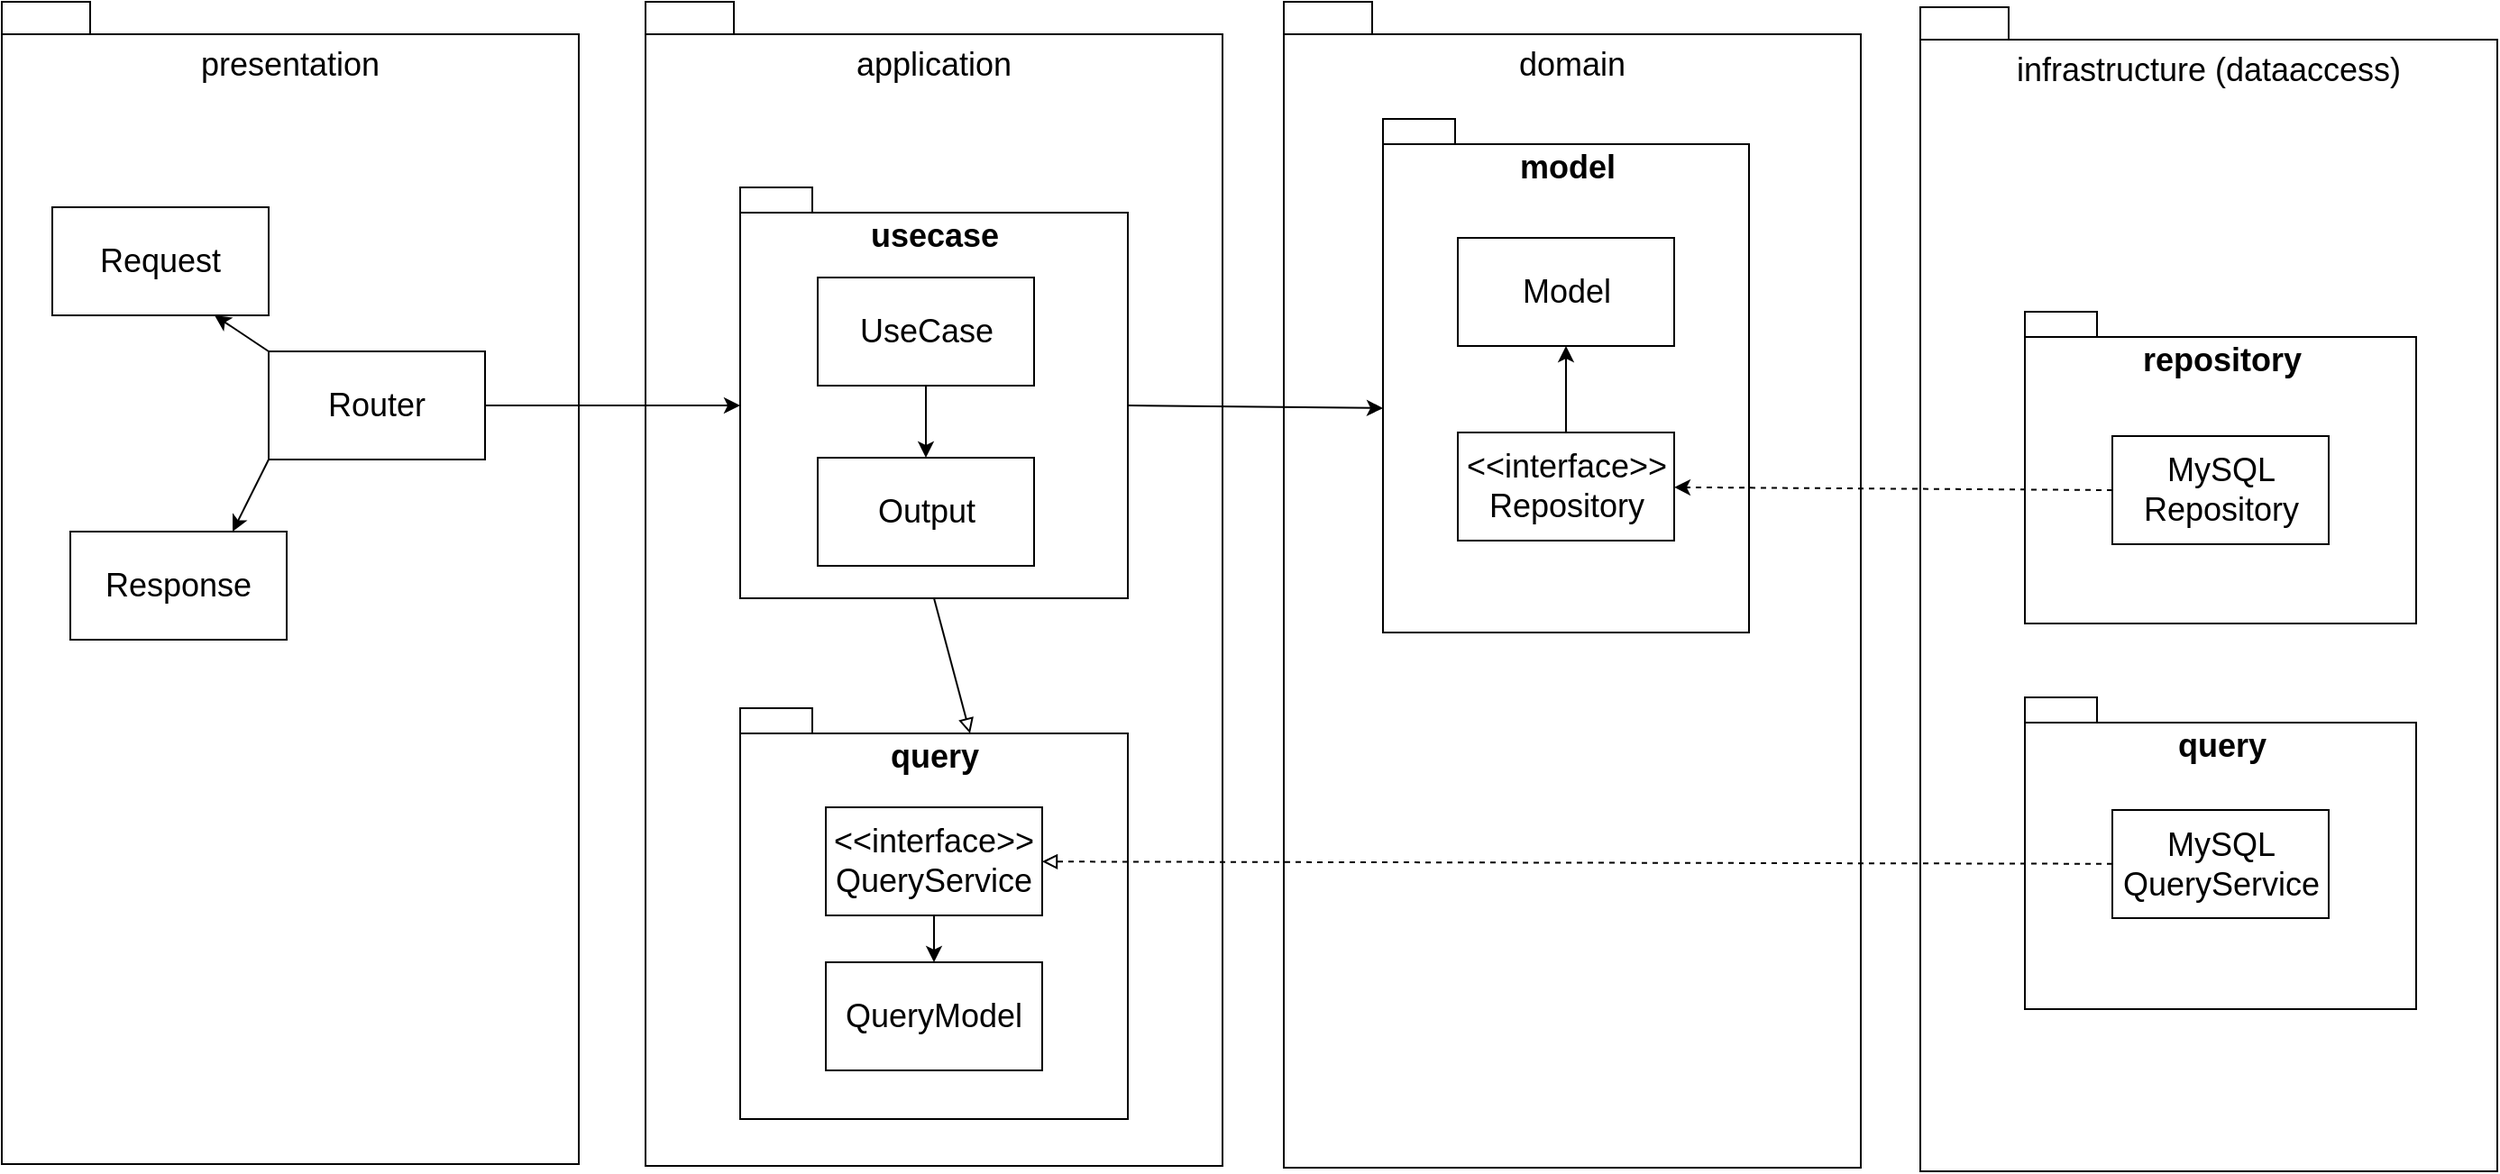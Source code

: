<mxfile>
    <diagram id="BC2V4QTmiuFFL8je2IGP" name="ページ1">
        <mxGraphModel dx="2821" dy="861" grid="0" gridSize="10" guides="1" tooltips="1" connect="1" arrows="1" fold="1" page="0" pageScale="1" pageWidth="827" pageHeight="1169" math="0" shadow="0">
            <root>
                <mxCell id="0"/>
                <mxCell id="1" parent="0"/>
                <mxCell id="11" value="infrastructure (dataaccess)" style="rounded=0;whiteSpace=wrap;html=1;fillColor=none;verticalAlign=top;fontSize=18;" parent="1" vertex="1">
                    <mxGeometry x="1214" y="143" width="320" height="628" as="geometry"/>
                </mxCell>
                <mxCell id="47" value="query" style="shape=folder;fontStyle=1;spacingTop=10;tabWidth=40;tabHeight=14;tabPosition=left;html=1;verticalAlign=top;fillColor=none;fontSize=18;" vertex="1" parent="1">
                    <mxGeometry x="1272" y="508" width="217" height="173" as="geometry"/>
                </mxCell>
                <mxCell id="46" value="repository" style="shape=folder;fontStyle=1;spacingTop=10;tabWidth=40;tabHeight=14;tabPosition=left;html=1;verticalAlign=top;fillColor=none;fontSize=18;" vertex="1" parent="1">
                    <mxGeometry x="1272" y="294" width="217" height="173" as="geometry"/>
                </mxCell>
                <mxCell id="2" value="domain" style="rounded=0;whiteSpace=wrap;html=1;fillColor=none;verticalAlign=top;fontSize=18;" parent="1" vertex="1">
                    <mxGeometry x="861" y="140" width="320" height="629" as="geometry"/>
                </mxCell>
                <mxCell id="45" value="model" style="shape=folder;fontStyle=1;spacingTop=10;tabWidth=40;tabHeight=14;tabPosition=left;html=1;verticalAlign=top;fillColor=none;fontSize=18;" vertex="1" parent="1">
                    <mxGeometry x="916" y="187" width="203" height="285" as="geometry"/>
                </mxCell>
                <mxCell id="7" value="application" style="rounded=0;whiteSpace=wrap;html=1;fillColor=none;verticalAlign=top;fontSize=18;" parent="1" vertex="1">
                    <mxGeometry x="507" y="140" width="320" height="628" as="geometry"/>
                </mxCell>
                <mxCell id="42" value="query" style="shape=folder;fontStyle=1;spacingTop=10;tabWidth=40;tabHeight=14;tabPosition=left;html=1;verticalAlign=top;fillColor=none;fontSize=18;" vertex="1" parent="1">
                    <mxGeometry x="559.5" y="514" width="215" height="228" as="geometry"/>
                </mxCell>
                <mxCell id="40" value="usecase" style="shape=folder;fontStyle=1;spacingTop=10;tabWidth=40;tabHeight=14;tabPosition=left;html=1;verticalAlign=top;fillColor=none;fontSize=18;" vertex="1" parent="1">
                    <mxGeometry x="559.5" y="225" width="215" height="228" as="geometry"/>
                </mxCell>
                <mxCell id="3" value="presentation" style="rounded=0;whiteSpace=wrap;html=1;fillColor=none;verticalAlign=top;fontSize=18;" parent="1" vertex="1">
                    <mxGeometry x="150" y="140" width="320" height="627" as="geometry"/>
                </mxCell>
                <mxCell id="4" value="Request" style="rounded=0;whiteSpace=wrap;html=1;fillColor=none;fontSize=18;" parent="1" vertex="1">
                    <mxGeometry x="178" y="236" width="120" height="60" as="geometry"/>
                </mxCell>
                <mxCell id="5" value="Router" style="rounded=0;whiteSpace=wrap;html=1;fillColor=none;fontSize=18;" parent="1" vertex="1">
                    <mxGeometry x="298" y="316" width="120" height="60" as="geometry"/>
                </mxCell>
                <mxCell id="6" value="Response" style="rounded=0;whiteSpace=wrap;html=1;fillColor=none;fontSize=18;" parent="1" vertex="1">
                    <mxGeometry x="188" y="416" width="120" height="60" as="geometry"/>
                </mxCell>
                <mxCell id="37" style="edgeStyle=none;html=1;exitX=0.5;exitY=1;exitDx=0;exitDy=0;endArrow=block;endFill=0;exitPerimeter=0;entryX=0;entryY=0;entryDx=127.5;entryDy=14;entryPerimeter=0;" edge="1" parent="1" source="40" target="42">
                    <mxGeometry relative="1" as="geometry">
                        <mxPoint x="675" y="460" as="targetPoint"/>
                    </mxGeometry>
                </mxCell>
                <mxCell id="9" value="UseCase" style="rounded=0;whiteSpace=wrap;html=1;fillColor=none;fontSize=18;" parent="1" vertex="1">
                    <mxGeometry x="602.5" y="275" width="120" height="60" as="geometry"/>
                </mxCell>
                <mxCell id="10" value="Output" style="rounded=0;whiteSpace=wrap;html=1;fillColor=none;fontSize=18;" parent="1" vertex="1">
                    <mxGeometry x="602.5" y="375" width="120" height="60" as="geometry"/>
                </mxCell>
                <mxCell id="34" style="edgeStyle=none;html=1;exitX=0;exitY=0.5;exitDx=0;exitDy=0;dashed=1;" parent="1" source="13" target="30" edge="1">
                    <mxGeometry relative="1" as="geometry"/>
                </mxCell>
                <mxCell id="13" value="MySQL&lt;br&gt;Repository" style="rounded=0;whiteSpace=wrap;html=1;fillColor=none;fontSize=18;" parent="1" vertex="1">
                    <mxGeometry x="1320.5" y="363" width="120" height="60" as="geometry"/>
                </mxCell>
                <mxCell id="15" value="" style="endArrow=classic;html=1;entryX=0.75;entryY=1;entryDx=0;entryDy=0;exitX=0;exitY=0;exitDx=0;exitDy=0;fontSize=18;" parent="1" source="5" target="4" edge="1">
                    <mxGeometry width="50" height="50" relative="1" as="geometry">
                        <mxPoint x="380" y="390" as="sourcePoint"/>
                        <mxPoint x="430" y="340" as="targetPoint"/>
                    </mxGeometry>
                </mxCell>
                <mxCell id="16" value="" style="endArrow=classic;html=1;entryX=0.75;entryY=0;entryDx=0;entryDy=0;exitX=0;exitY=1;exitDx=0;exitDy=0;fontSize=18;" parent="1" source="5" target="6" edge="1">
                    <mxGeometry width="50" height="50" relative="1" as="geometry">
                        <mxPoint x="400" y="90" as="sourcePoint"/>
                        <mxPoint x="280" y="290" as="targetPoint"/>
                    </mxGeometry>
                </mxCell>
                <mxCell id="17" value="" style="endArrow=classic;html=1;entryX=0;entryY=0;entryDx=0;entryDy=121;exitX=1;exitY=0.5;exitDx=0;exitDy=0;fontSize=18;entryPerimeter=0;" parent="1" source="5" target="40" edge="1">
                    <mxGeometry width="50" height="50" relative="1" as="geometry">
                        <mxPoint x="310" y="370" as="sourcePoint"/>
                        <mxPoint x="290" y="410" as="targetPoint"/>
                    </mxGeometry>
                </mxCell>
                <mxCell id="18" value="" style="endArrow=classic;html=1;entryX=0.5;entryY=0;entryDx=0;entryDy=0;exitX=0.5;exitY=1;exitDx=0;exitDy=0;fontSize=18;" parent="1" source="9" target="10" edge="1">
                    <mxGeometry width="50" height="50" relative="1" as="geometry">
                        <mxPoint x="430" y="340" as="sourcePoint"/>
                        <mxPoint x="617" y="340" as="targetPoint"/>
                    </mxGeometry>
                </mxCell>
                <mxCell id="21" value="" style="rounded=0;whiteSpace=wrap;html=1;fontSize=18;fillColor=none;" parent="1" vertex="1">
                    <mxGeometry x="150" y="122" width="49" height="18" as="geometry"/>
                </mxCell>
                <mxCell id="22" value="" style="rounded=0;whiteSpace=wrap;html=1;fontSize=18;fillColor=none;" parent="1" vertex="1">
                    <mxGeometry x="507" y="122" width="49" height="18" as="geometry"/>
                </mxCell>
                <mxCell id="23" value="" style="rounded=0;whiteSpace=wrap;html=1;fontSize=18;fillColor=none;" parent="1" vertex="1">
                    <mxGeometry x="1214" y="125" width="49" height="18" as="geometry"/>
                </mxCell>
                <mxCell id="24" value="Model" style="rounded=0;whiteSpace=wrap;html=1;fillColor=none;fontSize=18;" parent="1" vertex="1">
                    <mxGeometry x="957.5" y="253" width="120" height="60" as="geometry"/>
                </mxCell>
                <mxCell id="25" value="" style="rounded=0;whiteSpace=wrap;html=1;fontSize=18;fillColor=none;" parent="1" vertex="1">
                    <mxGeometry x="861" y="122" width="49" height="18" as="geometry"/>
                </mxCell>
                <mxCell id="26" value="" style="endArrow=classic;html=1;exitX=0;exitY=0;exitDx=215;exitDy=121;fontSize=18;entryX=0;entryY=0;entryDx=0;entryDy=160.5;entryPerimeter=0;exitPerimeter=0;" parent="1" source="40" target="45" edge="1">
                    <mxGeometry width="50" height="50" relative="1" as="geometry">
                        <mxPoint x="760" y="340" as="sourcePoint"/>
                        <mxPoint x="1392" y="348.22" as="targetPoint"/>
                    </mxGeometry>
                </mxCell>
                <mxCell id="27" style="edgeStyle=none;html=1;exitX=0.5;exitY=0;exitDx=0;exitDy=0;entryX=0.5;entryY=1;entryDx=0;entryDy=0;" parent="1" target="24" edge="1">
                    <mxGeometry relative="1" as="geometry"/>
                </mxCell>
                <mxCell id="32" style="edgeStyle=none;html=1;exitX=0.5;exitY=0;exitDx=0;exitDy=0;entryX=0.5;entryY=1;entryDx=0;entryDy=0;" parent="1" source="30" target="24" edge="1">
                    <mxGeometry relative="1" as="geometry"/>
                </mxCell>
                <mxCell id="30" value="&amp;lt;&amp;lt;interface&amp;gt;&amp;gt;&lt;br&gt;Repository" style="rounded=0;whiteSpace=wrap;html=1;fillColor=none;fontSize=18;" parent="1" vertex="1">
                    <mxGeometry x="957.5" y="361" width="120" height="60" as="geometry"/>
                </mxCell>
                <mxCell id="44" style="edgeStyle=none;html=1;exitX=0.5;exitY=1;exitDx=0;exitDy=0;entryX=0.5;entryY=0;entryDx=0;entryDy=0;fontSize=18;endArrow=classic;endFill=1;" edge="1" parent="1" source="36" target="43">
                    <mxGeometry relative="1" as="geometry"/>
                </mxCell>
                <mxCell id="36" value="&amp;lt;&amp;lt;interface&amp;gt;&amp;gt;&lt;br&gt;QueryService" style="rounded=0;whiteSpace=wrap;html=1;fillColor=none;fontSize=18;" vertex="1" parent="1">
                    <mxGeometry x="607" y="569" width="120" height="60" as="geometry"/>
                </mxCell>
                <mxCell id="39" style="edgeStyle=none;html=1;dashed=1;endArrow=block;endFill=0;" edge="1" parent="1" source="38" target="36">
                    <mxGeometry relative="1" as="geometry"/>
                </mxCell>
                <mxCell id="38" value="MySQL&lt;br&gt;QueryService" style="rounded=0;whiteSpace=wrap;html=1;fillColor=none;fontSize=18;" vertex="1" parent="1">
                    <mxGeometry x="1320.5" y="570.5" width="120" height="60" as="geometry"/>
                </mxCell>
                <mxCell id="43" value="QueryModel" style="rounded=0;whiteSpace=wrap;html=1;fillColor=none;fontSize=18;" vertex="1" parent="1">
                    <mxGeometry x="607" y="655" width="120" height="60" as="geometry"/>
                </mxCell>
            </root>
        </mxGraphModel>
    </diagram>
</mxfile>